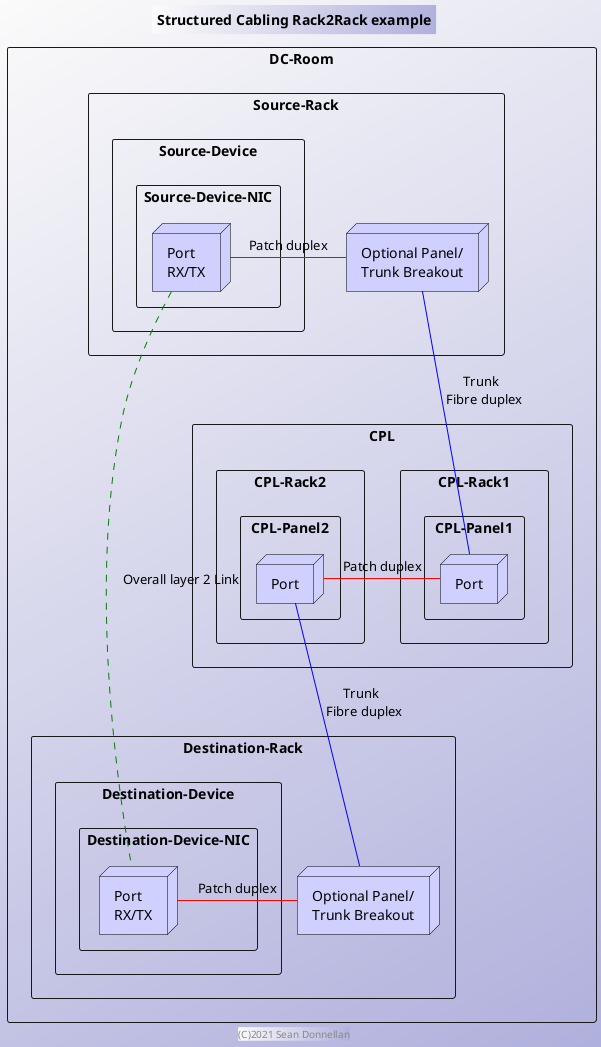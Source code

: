 @startuml
title Structured Cabling Rack2Rack example
footer (C)2021 Sean Donnellan
skinparam node {
    borderColor Black
    backgroundColor #d0d0ff
}
skinparam backgroundcolor #fbfbfb/#b0b0dd

rectangle DC-Room {
  rectangle Source-Rack {
    node SourceRackPanel1 [
    Optional Panel/
    Trunk Breakout
    ]
    rectangle Source-Device{
      rectangle Source-Device-NIC {
        node ServerSFP [
        Port
        RX/TX
        ]
      }
    }
  }
  Rectangle CPL{
    rectangle CPL-Rack1 {
      rectangle CPL-Panel1{
        node CPLPanel1Port [
        Port
        ]
      }
    }
    rectangle CPL-Rack2 {
      rectangle CPL-Panel2{
        node CPLPanel2Port [
        Port
        ]
      }
    }
  }
  rectangle Destination-Rack {
    node DestinationRackPanel1 [
    Optional Panel/
    Trunk Breakout
    ]
    rectangle Destination-Device{
      rectangle Destination-Device-NIC {
        node SwitchSFP [
        Port
        RX/TX
        ]
      }
    }
  }
}

ServerSFP - SourceRackPanel1 #red : Patch duplex
SourceRackPanel1 -- CPLPanel1Port #blue : Trunk \n Fibre duplex
CPLPanel1Port -left- CPLPanel2Port #red : Patch duplex
CPLPanel2Port -- DestinationRackPanel1 #blue : Trunk \n Fibre duplex
DestinationRackPanel1 -up SwitchSFP #red : Patch duplex
ServerSFP -.- SwitchSFP #green : Overall layer 2 Link

@enduml
